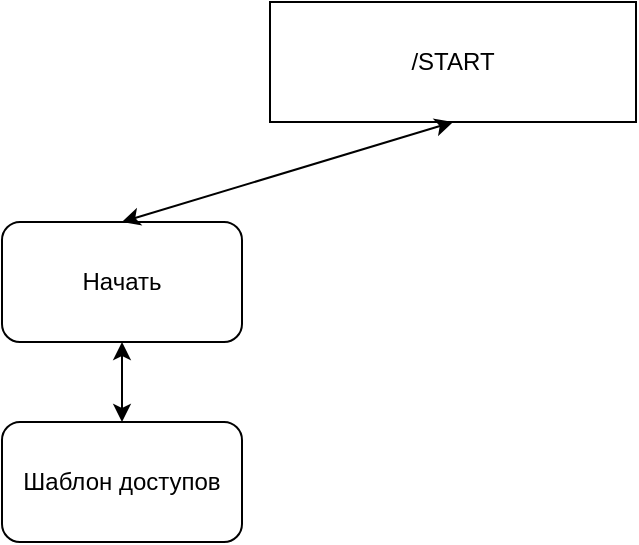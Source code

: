 <mxfile version="21.2.1" type="github">
  <diagram id="R2lEEEUBdFMjLlhIrx00" name="Page-1">
    <mxGraphModel dx="1434" dy="782" grid="1" gridSize="10" guides="1" tooltips="1" connect="1" arrows="1" fold="1" page="1" pageScale="1" pageWidth="850" pageHeight="1100" math="0" shadow="0" extFonts="Permanent Marker^https://fonts.googleapis.com/css?family=Permanent+Marker">
      <root>
        <mxCell id="0" />
        <mxCell id="1" parent="0" />
        <mxCell id="BtFZakeP1j4cxWOGsIzj-1" value="/START" style="rounded=0;whiteSpace=wrap;html=1;" vertex="1" parent="1">
          <mxGeometry x="334" y="50" width="183" height="60" as="geometry" />
        </mxCell>
        <mxCell id="BtFZakeP1j4cxWOGsIzj-3" value="Начать" style="rounded=1;whiteSpace=wrap;html=1;" vertex="1" parent="1">
          <mxGeometry x="200" y="160" width="120" height="60" as="geometry" />
        </mxCell>
        <mxCell id="BtFZakeP1j4cxWOGsIzj-4" value="" style="endArrow=classic;startArrow=classic;html=1;rounded=0;entryX=0.5;entryY=1;entryDx=0;entryDy=0;exitX=0.5;exitY=0;exitDx=0;exitDy=0;" edge="1" parent="1" source="BtFZakeP1j4cxWOGsIzj-3" target="BtFZakeP1j4cxWOGsIzj-1">
          <mxGeometry width="50" height="50" relative="1" as="geometry">
            <mxPoint x="250" y="210" as="sourcePoint" />
            <mxPoint x="300" y="160" as="targetPoint" />
          </mxGeometry>
        </mxCell>
        <mxCell id="BtFZakeP1j4cxWOGsIzj-5" value="Шаблон доступов" style="rounded=1;whiteSpace=wrap;html=1;" vertex="1" parent="1">
          <mxGeometry x="200" y="260" width="120" height="60" as="geometry" />
        </mxCell>
        <mxCell id="BtFZakeP1j4cxWOGsIzj-6" value="" style="endArrow=classic;startArrow=classic;html=1;rounded=0;entryX=0.5;entryY=1;entryDx=0;entryDy=0;exitX=0.5;exitY=0;exitDx=0;exitDy=0;" edge="1" parent="1" source="BtFZakeP1j4cxWOGsIzj-5" target="BtFZakeP1j4cxWOGsIzj-3">
          <mxGeometry width="50" height="50" relative="1" as="geometry">
            <mxPoint x="400" y="400" as="sourcePoint" />
            <mxPoint x="450" y="350" as="targetPoint" />
          </mxGeometry>
        </mxCell>
      </root>
    </mxGraphModel>
  </diagram>
</mxfile>
